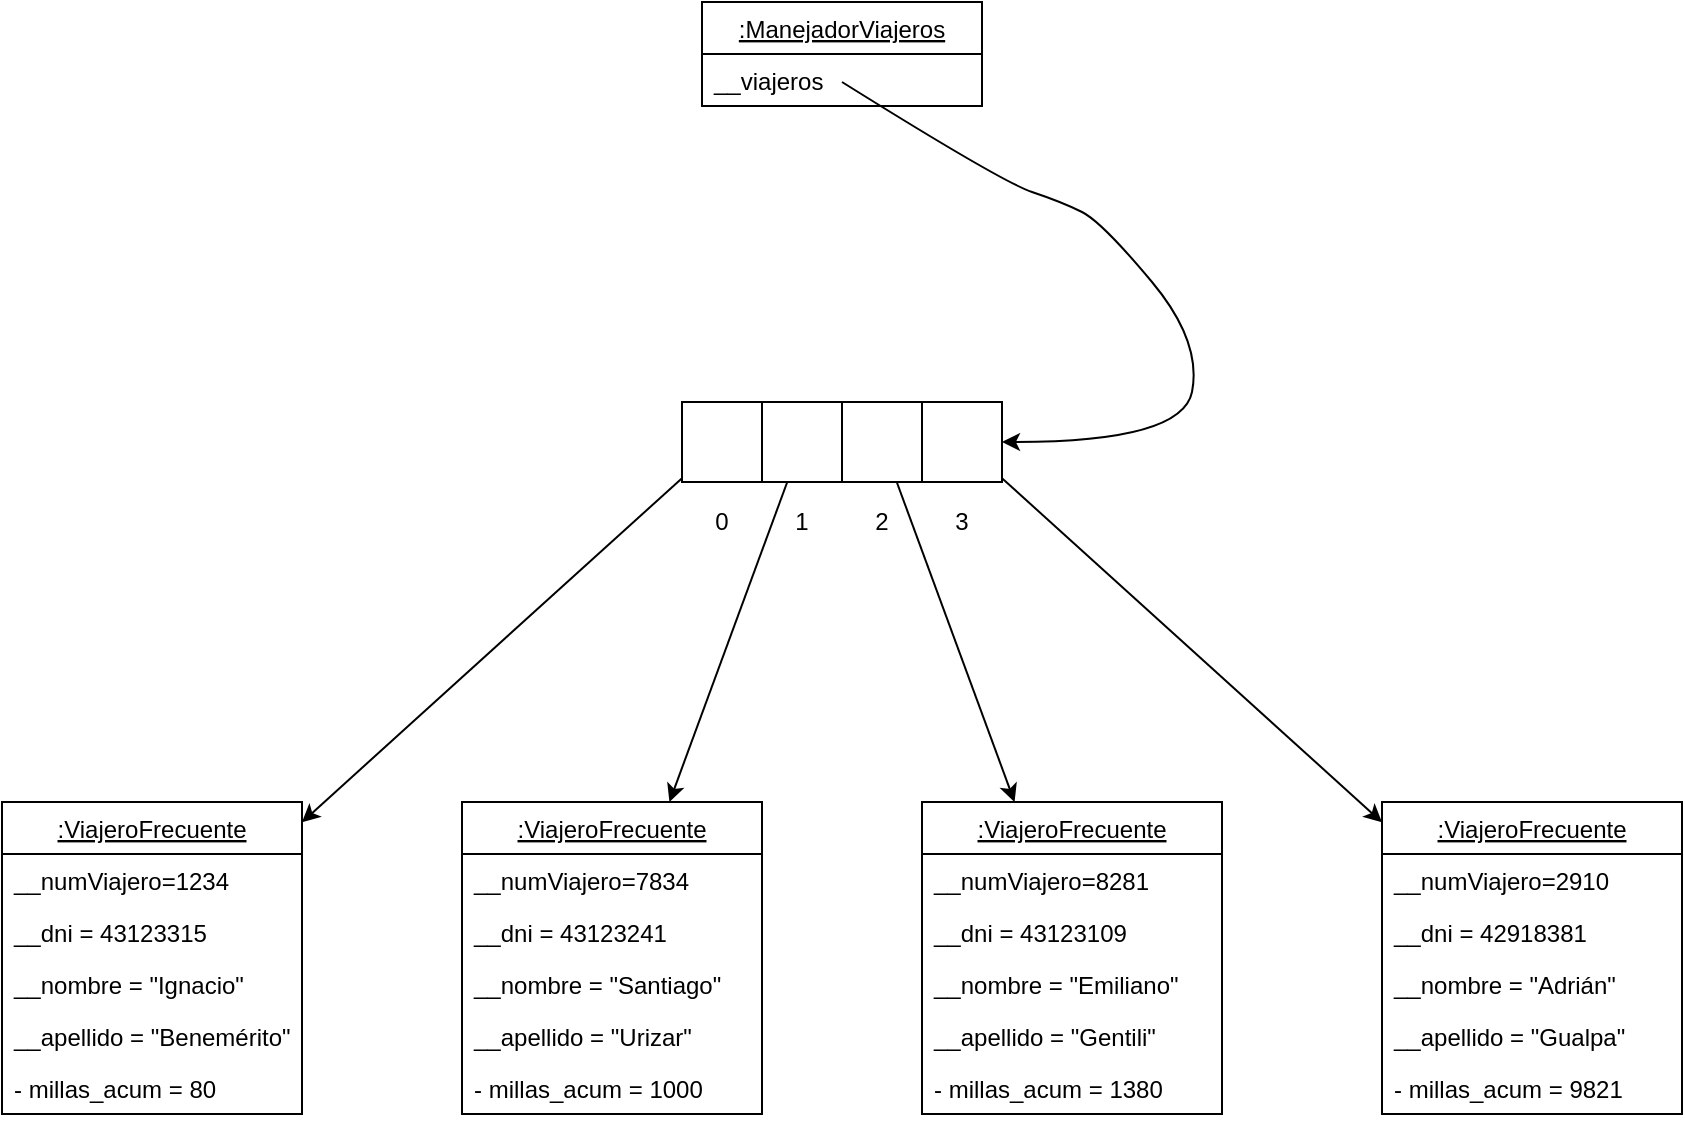 <mxfile version="17.4.2" type="device"><diagram id="n2bYEy1BbugGCSqC-sHk" name="Página-1"><mxGraphModel dx="1848" dy="655" grid="1" gridSize="10" guides="1" tooltips="1" connect="1" arrows="1" fold="1" page="1" pageScale="1" pageWidth="827" pageHeight="1169" math="0" shadow="0"><root><mxCell id="0"/><mxCell id="1" parent="0"/><mxCell id="UFI8PbOqAOUrvh8CPMGH-2" value=":ManejadorViajeros" style="swimlane;fontStyle=4;childLayout=stackLayout;horizontal=1;startSize=26;fillColor=none;horizontalStack=0;resizeParent=1;resizeParentMax=0;resizeLast=0;collapsible=1;marginBottom=0;" vertex="1" parent="1"><mxGeometry x="-70" y="100" width="140" height="52" as="geometry"/></mxCell><mxCell id="UFI8PbOqAOUrvh8CPMGH-3" value="__viajeros" style="text;strokeColor=none;fillColor=none;align=left;verticalAlign=top;spacingLeft=4;spacingRight=4;overflow=hidden;rotatable=0;points=[[0,0.5],[1,0.5]];portConstraint=eastwest;" vertex="1" parent="UFI8PbOqAOUrvh8CPMGH-2"><mxGeometry y="26" width="140" height="26" as="geometry"/></mxCell><mxCell id="UFI8PbOqAOUrvh8CPMGH-46" style="edgeStyle=none;rounded=0;orthogonalLoop=1;jettySize=auto;html=1;" edge="1" parent="1" source="UFI8PbOqAOUrvh8CPMGH-6" target="UFI8PbOqAOUrvh8CPMGH-18"><mxGeometry relative="1" as="geometry"/></mxCell><mxCell id="UFI8PbOqAOUrvh8CPMGH-6" value="" style="rounded=0;whiteSpace=wrap;html=1;" vertex="1" parent="1"><mxGeometry x="-80" y="300" width="40" height="40" as="geometry"/></mxCell><mxCell id="UFI8PbOqAOUrvh8CPMGH-45" style="rounded=0;orthogonalLoop=1;jettySize=auto;html=1;" edge="1" parent="1" source="UFI8PbOqAOUrvh8CPMGH-7" target="UFI8PbOqAOUrvh8CPMGH-25"><mxGeometry relative="1" as="geometry"/></mxCell><mxCell id="UFI8PbOqAOUrvh8CPMGH-7" value="" style="rounded=0;whiteSpace=wrap;html=1;" vertex="1" parent="1"><mxGeometry x="-40" y="300" width="40" height="40" as="geometry"/></mxCell><mxCell id="UFI8PbOqAOUrvh8CPMGH-47" style="edgeStyle=none;rounded=0;orthogonalLoop=1;jettySize=auto;html=1;" edge="1" parent="1" source="UFI8PbOqAOUrvh8CPMGH-8" target="UFI8PbOqAOUrvh8CPMGH-31"><mxGeometry relative="1" as="geometry"/></mxCell><mxCell id="UFI8PbOqAOUrvh8CPMGH-8" value="" style="rounded=0;whiteSpace=wrap;html=1;" vertex="1" parent="1"><mxGeometry y="300" width="40" height="40" as="geometry"/></mxCell><mxCell id="UFI8PbOqAOUrvh8CPMGH-48" style="edgeStyle=none;rounded=0;orthogonalLoop=1;jettySize=auto;html=1;" edge="1" parent="1" source="UFI8PbOqAOUrvh8CPMGH-9" target="UFI8PbOqAOUrvh8CPMGH-37"><mxGeometry relative="1" as="geometry"/></mxCell><mxCell id="UFI8PbOqAOUrvh8CPMGH-9" value="" style="rounded=0;whiteSpace=wrap;html=1;" vertex="1" parent="1"><mxGeometry x="40" y="300" width="40" height="40" as="geometry"/></mxCell><mxCell id="UFI8PbOqAOUrvh8CPMGH-11" value="0" style="text;html=1;strokeColor=none;fillColor=none;align=center;verticalAlign=middle;whiteSpace=wrap;rounded=0;" vertex="1" parent="1"><mxGeometry x="-65" y="350" width="10" height="20" as="geometry"/></mxCell><mxCell id="UFI8PbOqAOUrvh8CPMGH-12" value="1" style="text;html=1;strokeColor=none;fillColor=none;align=center;verticalAlign=middle;whiteSpace=wrap;rounded=0;" vertex="1" parent="1"><mxGeometry x="-25" y="350" width="10" height="20" as="geometry"/></mxCell><mxCell id="UFI8PbOqAOUrvh8CPMGH-13" value="2" style="text;html=1;strokeColor=none;fillColor=none;align=center;verticalAlign=middle;whiteSpace=wrap;rounded=0;" vertex="1" parent="1"><mxGeometry x="15" y="350" width="10" height="20" as="geometry"/></mxCell><mxCell id="UFI8PbOqAOUrvh8CPMGH-14" value="3" style="text;html=1;strokeColor=none;fillColor=none;align=center;verticalAlign=middle;whiteSpace=wrap;rounded=0;" vertex="1" parent="1"><mxGeometry x="55" y="350" width="10" height="20" as="geometry"/></mxCell><mxCell id="UFI8PbOqAOUrvh8CPMGH-17" value="" style="curved=1;endArrow=classic;html=1;rounded=0;exitX=0.5;exitY=0.538;exitDx=0;exitDy=0;exitPerimeter=0;" edge="1" parent="1" source="UFI8PbOqAOUrvh8CPMGH-3" target="UFI8PbOqAOUrvh8CPMGH-9"><mxGeometry width="50" height="50" relative="1" as="geometry"><mxPoint x="20" y="210" as="sourcePoint"/><mxPoint x="150" y="180" as="targetPoint"/><Array as="points"><mxPoint x="80" y="190"/><mxPoint x="110" y="200"/><mxPoint x="130" y="210"/><mxPoint x="180" y="270"/><mxPoint x="170" y="320"/></Array></mxGeometry></mxCell><mxCell id="UFI8PbOqAOUrvh8CPMGH-18" value=":ViajeroFrecuente" style="swimlane;fontStyle=4;childLayout=stackLayout;horizontal=1;startSize=26;fillColor=none;horizontalStack=0;resizeParent=1;resizeParentMax=0;resizeLast=0;collapsible=1;marginBottom=0;" vertex="1" parent="1"><mxGeometry x="-420" y="500" width="150" height="156" as="geometry"/></mxCell><mxCell id="UFI8PbOqAOUrvh8CPMGH-19" value="__numViajero=1234" style="text;strokeColor=none;fillColor=none;align=left;verticalAlign=top;spacingLeft=4;spacingRight=4;overflow=hidden;rotatable=0;points=[[0,0.5],[1,0.5]];portConstraint=eastwest;" vertex="1" parent="UFI8PbOqAOUrvh8CPMGH-18"><mxGeometry y="26" width="150" height="26" as="geometry"/></mxCell><mxCell id="UFI8PbOqAOUrvh8CPMGH-20" value="__dni = 43123315" style="text;strokeColor=none;fillColor=none;align=left;verticalAlign=top;spacingLeft=4;spacingRight=4;overflow=hidden;rotatable=0;points=[[0,0.5],[1,0.5]];portConstraint=eastwest;" vertex="1" parent="UFI8PbOqAOUrvh8CPMGH-18"><mxGeometry y="52" width="150" height="26" as="geometry"/></mxCell><mxCell id="UFI8PbOqAOUrvh8CPMGH-22" value="__nombre = &quot;Ignacio&quot;" style="text;strokeColor=none;fillColor=none;align=left;verticalAlign=top;spacingLeft=4;spacingRight=4;overflow=hidden;rotatable=0;points=[[0,0.5],[1,0.5]];portConstraint=eastwest;" vertex="1" parent="UFI8PbOqAOUrvh8CPMGH-18"><mxGeometry y="78" width="150" height="26" as="geometry"/></mxCell><mxCell id="UFI8PbOqAOUrvh8CPMGH-23" value="__apellido = &quot;Benemérito&quot;" style="text;strokeColor=none;fillColor=none;align=left;verticalAlign=top;spacingLeft=4;spacingRight=4;overflow=hidden;rotatable=0;points=[[0,0.5],[1,0.5]];portConstraint=eastwest;" vertex="1" parent="UFI8PbOqAOUrvh8CPMGH-18"><mxGeometry y="104" width="150" height="26" as="geometry"/></mxCell><mxCell id="UFI8PbOqAOUrvh8CPMGH-21" value="- millas_acum = 80" style="text;strokeColor=none;fillColor=none;align=left;verticalAlign=top;spacingLeft=4;spacingRight=4;overflow=hidden;rotatable=0;points=[[0,0.5],[1,0.5]];portConstraint=eastwest;" vertex="1" parent="UFI8PbOqAOUrvh8CPMGH-18"><mxGeometry y="130" width="150" height="26" as="geometry"/></mxCell><mxCell id="UFI8PbOqAOUrvh8CPMGH-25" value=":ViajeroFrecuente" style="swimlane;fontStyle=4;childLayout=stackLayout;horizontal=1;startSize=26;fillColor=none;horizontalStack=0;resizeParent=1;resizeParentMax=0;resizeLast=0;collapsible=1;marginBottom=0;" vertex="1" parent="1"><mxGeometry x="-190" y="500" width="150" height="156" as="geometry"><mxRectangle x="210" y="440" width="130" height="26" as="alternateBounds"/></mxGeometry></mxCell><mxCell id="UFI8PbOqAOUrvh8CPMGH-26" value="__numViajero=7834" style="text;strokeColor=none;fillColor=none;align=left;verticalAlign=top;spacingLeft=4;spacingRight=4;overflow=hidden;rotatable=0;points=[[0,0.5],[1,0.5]];portConstraint=eastwest;" vertex="1" parent="UFI8PbOqAOUrvh8CPMGH-25"><mxGeometry y="26" width="150" height="26" as="geometry"/></mxCell><mxCell id="UFI8PbOqAOUrvh8CPMGH-27" value="__dni = 43123241" style="text;strokeColor=none;fillColor=none;align=left;verticalAlign=top;spacingLeft=4;spacingRight=4;overflow=hidden;rotatable=0;points=[[0,0.5],[1,0.5]];portConstraint=eastwest;" vertex="1" parent="UFI8PbOqAOUrvh8CPMGH-25"><mxGeometry y="52" width="150" height="26" as="geometry"/></mxCell><mxCell id="UFI8PbOqAOUrvh8CPMGH-28" value="__nombre = &quot;Santiago&quot;" style="text;strokeColor=none;fillColor=none;align=left;verticalAlign=top;spacingLeft=4;spacingRight=4;overflow=hidden;rotatable=0;points=[[0,0.5],[1,0.5]];portConstraint=eastwest;" vertex="1" parent="UFI8PbOqAOUrvh8CPMGH-25"><mxGeometry y="78" width="150" height="26" as="geometry"/></mxCell><mxCell id="UFI8PbOqAOUrvh8CPMGH-29" value="__apellido = &quot;Urizar&quot;" style="text;strokeColor=none;fillColor=none;align=left;verticalAlign=top;spacingLeft=4;spacingRight=4;overflow=hidden;rotatable=0;points=[[0,0.5],[1,0.5]];portConstraint=eastwest;" vertex="1" parent="UFI8PbOqAOUrvh8CPMGH-25"><mxGeometry y="104" width="150" height="26" as="geometry"/></mxCell><mxCell id="UFI8PbOqAOUrvh8CPMGH-30" value="- millas_acum = 1000" style="text;strokeColor=none;fillColor=none;align=left;verticalAlign=top;spacingLeft=4;spacingRight=4;overflow=hidden;rotatable=0;points=[[0,0.5],[1,0.5]];portConstraint=eastwest;" vertex="1" parent="UFI8PbOqAOUrvh8CPMGH-25"><mxGeometry y="130" width="150" height="26" as="geometry"/></mxCell><mxCell id="UFI8PbOqAOUrvh8CPMGH-31" value=":ViajeroFrecuente" style="swimlane;fontStyle=4;childLayout=stackLayout;horizontal=1;startSize=26;fillColor=none;horizontalStack=0;resizeParent=1;resizeParentMax=0;resizeLast=0;collapsible=1;marginBottom=0;" vertex="1" parent="1"><mxGeometry x="40" y="500" width="150" height="156" as="geometry"/></mxCell><mxCell id="UFI8PbOqAOUrvh8CPMGH-32" value="__numViajero=8281" style="text;strokeColor=none;fillColor=none;align=left;verticalAlign=top;spacingLeft=4;spacingRight=4;overflow=hidden;rotatable=0;points=[[0,0.5],[1,0.5]];portConstraint=eastwest;" vertex="1" parent="UFI8PbOqAOUrvh8CPMGH-31"><mxGeometry y="26" width="150" height="26" as="geometry"/></mxCell><mxCell id="UFI8PbOqAOUrvh8CPMGH-33" value="__dni = 43123109" style="text;strokeColor=none;fillColor=none;align=left;verticalAlign=top;spacingLeft=4;spacingRight=4;overflow=hidden;rotatable=0;points=[[0,0.5],[1,0.5]];portConstraint=eastwest;" vertex="1" parent="UFI8PbOqAOUrvh8CPMGH-31"><mxGeometry y="52" width="150" height="26" as="geometry"/></mxCell><mxCell id="UFI8PbOqAOUrvh8CPMGH-34" value="__nombre = &quot;Emiliano&quot;" style="text;strokeColor=none;fillColor=none;align=left;verticalAlign=top;spacingLeft=4;spacingRight=4;overflow=hidden;rotatable=0;points=[[0,0.5],[1,0.5]];portConstraint=eastwest;" vertex="1" parent="UFI8PbOqAOUrvh8CPMGH-31"><mxGeometry y="78" width="150" height="26" as="geometry"/></mxCell><mxCell id="UFI8PbOqAOUrvh8CPMGH-35" value="__apellido = &quot;Gentili&quot;" style="text;strokeColor=none;fillColor=none;align=left;verticalAlign=top;spacingLeft=4;spacingRight=4;overflow=hidden;rotatable=0;points=[[0,0.5],[1,0.5]];portConstraint=eastwest;" vertex="1" parent="UFI8PbOqAOUrvh8CPMGH-31"><mxGeometry y="104" width="150" height="26" as="geometry"/></mxCell><mxCell id="UFI8PbOqAOUrvh8CPMGH-36" value="- millas_acum = 1380" style="text;strokeColor=none;fillColor=none;align=left;verticalAlign=top;spacingLeft=4;spacingRight=4;overflow=hidden;rotatable=0;points=[[0,0.5],[1,0.5]];portConstraint=eastwest;" vertex="1" parent="UFI8PbOqAOUrvh8CPMGH-31"><mxGeometry y="130" width="150" height="26" as="geometry"/></mxCell><mxCell id="UFI8PbOqAOUrvh8CPMGH-37" value=":ViajeroFrecuente" style="swimlane;fontStyle=4;childLayout=stackLayout;horizontal=1;startSize=26;fillColor=none;horizontalStack=0;resizeParent=1;resizeParentMax=0;resizeLast=0;collapsible=1;marginBottom=0;" vertex="1" parent="1"><mxGeometry x="270" y="500" width="150" height="156" as="geometry"/></mxCell><mxCell id="UFI8PbOqAOUrvh8CPMGH-38" value="__numViajero=2910" style="text;strokeColor=none;fillColor=none;align=left;verticalAlign=top;spacingLeft=4;spacingRight=4;overflow=hidden;rotatable=0;points=[[0,0.5],[1,0.5]];portConstraint=eastwest;" vertex="1" parent="UFI8PbOqAOUrvh8CPMGH-37"><mxGeometry y="26" width="150" height="26" as="geometry"/></mxCell><mxCell id="UFI8PbOqAOUrvh8CPMGH-39" value="__dni = 42918381" style="text;strokeColor=none;fillColor=none;align=left;verticalAlign=top;spacingLeft=4;spacingRight=4;overflow=hidden;rotatable=0;points=[[0,0.5],[1,0.5]];portConstraint=eastwest;" vertex="1" parent="UFI8PbOqAOUrvh8CPMGH-37"><mxGeometry y="52" width="150" height="26" as="geometry"/></mxCell><mxCell id="UFI8PbOqAOUrvh8CPMGH-40" value="__nombre = &quot;Adrián&quot;" style="text;strokeColor=none;fillColor=none;align=left;verticalAlign=top;spacingLeft=4;spacingRight=4;overflow=hidden;rotatable=0;points=[[0,0.5],[1,0.5]];portConstraint=eastwest;" vertex="1" parent="UFI8PbOqAOUrvh8CPMGH-37"><mxGeometry y="78" width="150" height="26" as="geometry"/></mxCell><mxCell id="UFI8PbOqAOUrvh8CPMGH-41" value="__apellido = &quot;Gualpa&quot;" style="text;strokeColor=none;fillColor=none;align=left;verticalAlign=top;spacingLeft=4;spacingRight=4;overflow=hidden;rotatable=0;points=[[0,0.5],[1,0.5]];portConstraint=eastwest;" vertex="1" parent="UFI8PbOqAOUrvh8CPMGH-37"><mxGeometry y="104" width="150" height="26" as="geometry"/></mxCell><mxCell id="UFI8PbOqAOUrvh8CPMGH-42" value="- millas_acum = 9821" style="text;strokeColor=none;fillColor=none;align=left;verticalAlign=top;spacingLeft=4;spacingRight=4;overflow=hidden;rotatable=0;points=[[0,0.5],[1,0.5]];portConstraint=eastwest;" vertex="1" parent="UFI8PbOqAOUrvh8CPMGH-37"><mxGeometry y="130" width="150" height="26" as="geometry"/></mxCell></root></mxGraphModel></diagram></mxfile>